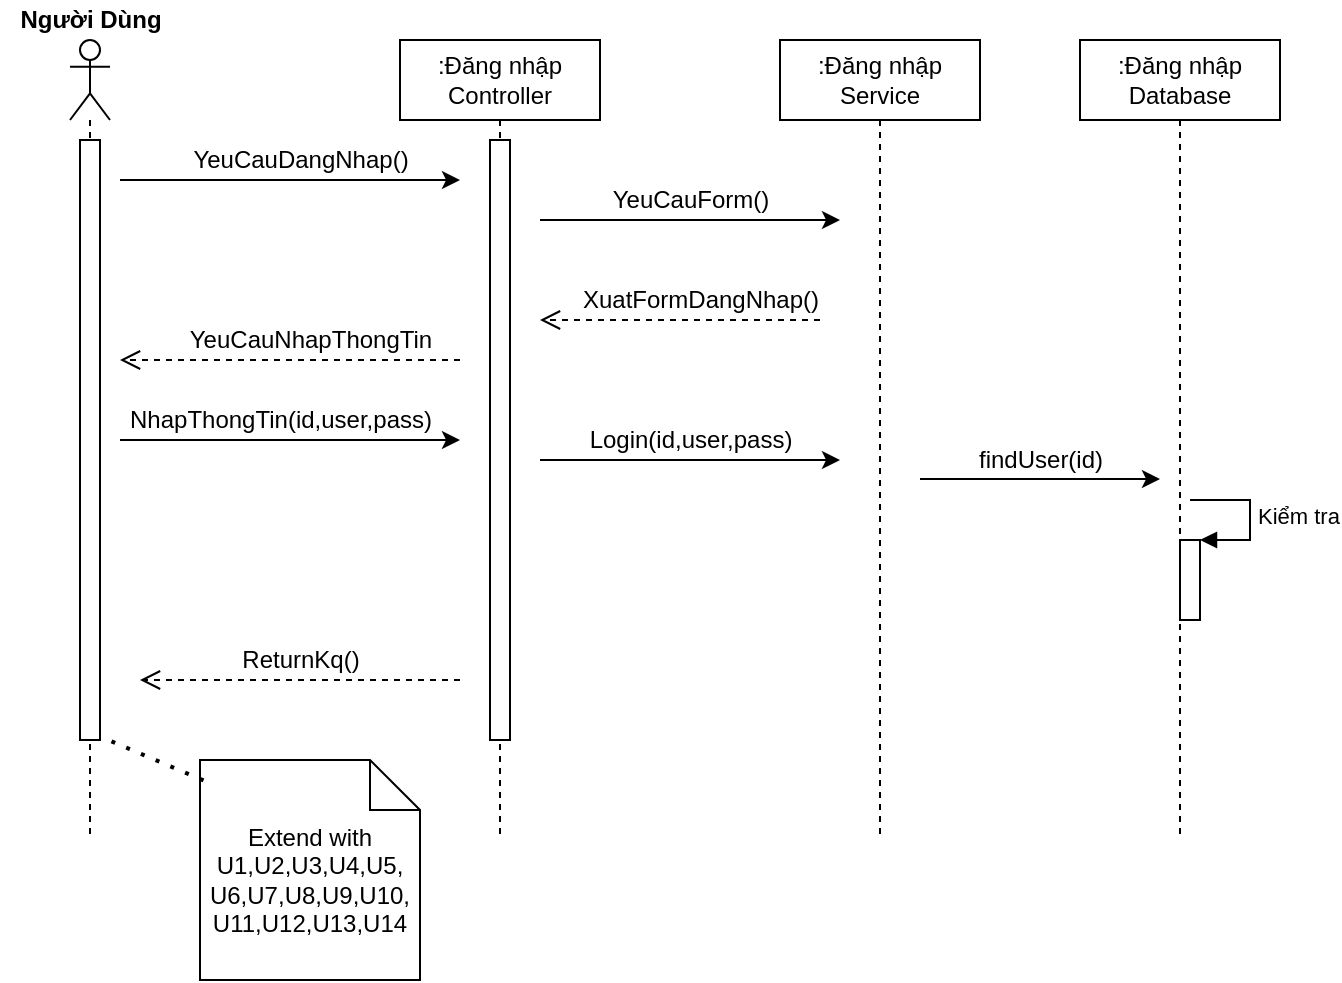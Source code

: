 <mxfile version="15.9.4" type="github"><diagram id="W_0u3TCXlt2y3ElXl8L4" name="Page-1"><mxGraphModel dx="2105" dy="547" grid="1" gridSize="10" guides="1" tooltips="1" connect="1" arrows="1" fold="1" page="1" pageScale="1" pageWidth="827" pageHeight="1169" math="0" shadow="0"><root><mxCell id="0"/><mxCell id="1" parent="0"/><mxCell id="emeGWKnOM9Sui3QthaXl-1" value="" style="shape=umlLifeline;participant=umlActor;perimeter=lifelinePerimeter;whiteSpace=wrap;html=1;container=1;collapsible=0;recursiveResize=0;verticalAlign=top;spacingTop=36;outlineConnect=0;" vertex="1" parent="1"><mxGeometry x="25" y="40" width="20" height="400" as="geometry"/></mxCell><mxCell id="emeGWKnOM9Sui3QthaXl-7" value="" style="html=1;points=[];perimeter=orthogonalPerimeter;" vertex="1" parent="emeGWKnOM9Sui3QthaXl-1"><mxGeometry x="5" y="50" width="10" height="300" as="geometry"/></mxCell><mxCell id="emeGWKnOM9Sui3QthaXl-2" value="&lt;b&gt;Người Dùng&lt;/b&gt;" style="text;html=1;align=center;verticalAlign=middle;resizable=0;points=[];autosize=1;strokeColor=none;fillColor=none;" vertex="1" parent="1"><mxGeometry x="-10" y="20" width="90" height="20" as="geometry"/></mxCell><mxCell id="emeGWKnOM9Sui3QthaXl-3" value=":Đăng nhập&lt;br&gt;Controller" style="shape=umlLifeline;perimeter=lifelinePerimeter;whiteSpace=wrap;html=1;container=1;collapsible=0;recursiveResize=0;outlineConnect=0;" vertex="1" parent="1"><mxGeometry x="190" y="40" width="100" height="400" as="geometry"/></mxCell><mxCell id="emeGWKnOM9Sui3QthaXl-8" value="" style="html=1;points=[];perimeter=orthogonalPerimeter;" vertex="1" parent="emeGWKnOM9Sui3QthaXl-3"><mxGeometry x="45" y="50" width="10" height="300" as="geometry"/></mxCell><mxCell id="emeGWKnOM9Sui3QthaXl-4" value=":Đăng nhập&lt;br&gt;Service" style="shape=umlLifeline;perimeter=lifelinePerimeter;whiteSpace=wrap;html=1;container=1;collapsible=0;recursiveResize=0;outlineConnect=0;" vertex="1" parent="1"><mxGeometry x="380" y="40" width="100" height="400" as="geometry"/></mxCell><mxCell id="emeGWKnOM9Sui3QthaXl-5" value=":Đăng nhập&lt;br&gt;Database" style="shape=umlLifeline;perimeter=lifelinePerimeter;whiteSpace=wrap;html=1;container=1;collapsible=0;recursiveResize=0;outlineConnect=0;" vertex="1" parent="1"><mxGeometry x="530" y="40" width="100" height="400" as="geometry"/></mxCell><mxCell id="emeGWKnOM9Sui3QthaXl-15" value="" style="html=1;points=[];perimeter=orthogonalPerimeter;" vertex="1" parent="emeGWKnOM9Sui3QthaXl-5"><mxGeometry x="50" y="250" width="10" height="40" as="geometry"/></mxCell><mxCell id="emeGWKnOM9Sui3QthaXl-16" value="Kiểm tra" style="edgeStyle=orthogonalEdgeStyle;html=1;align=left;spacingLeft=2;endArrow=block;rounded=0;entryX=1;entryY=0;" edge="1" target="emeGWKnOM9Sui3QthaXl-15" parent="emeGWKnOM9Sui3QthaXl-5"><mxGeometry relative="1" as="geometry"><mxPoint x="55" y="230" as="sourcePoint"/><Array as="points"><mxPoint x="85" y="230"/></Array></mxGeometry></mxCell><mxCell id="emeGWKnOM9Sui3QthaXl-6" value="" style="endArrow=classic;html=1;rounded=0;" edge="1" parent="1"><mxGeometry width="50" height="50" relative="1" as="geometry"><mxPoint x="50" y="110" as="sourcePoint"/><mxPoint x="220" y="110" as="targetPoint"/></mxGeometry></mxCell><mxCell id="emeGWKnOM9Sui3QthaXl-9" value="" style="endArrow=classic;html=1;rounded=0;" edge="1" parent="1"><mxGeometry width="50" height="50" relative="1" as="geometry"><mxPoint x="260" y="130" as="sourcePoint"/><mxPoint x="410" y="130" as="targetPoint"/></mxGeometry></mxCell><mxCell id="emeGWKnOM9Sui3QthaXl-10" value="" style="html=1;verticalAlign=bottom;endArrow=open;dashed=1;endSize=8;rounded=0;" edge="1" parent="1"><mxGeometry relative="1" as="geometry"><mxPoint x="400" y="180" as="sourcePoint"/><mxPoint x="260" y="180" as="targetPoint"/></mxGeometry></mxCell><mxCell id="emeGWKnOM9Sui3QthaXl-11" value="" style="html=1;verticalAlign=bottom;endArrow=open;dashed=1;endSize=8;rounded=0;" edge="1" parent="1"><mxGeometry relative="1" as="geometry"><mxPoint x="220" y="200" as="sourcePoint"/><mxPoint x="50" y="200" as="targetPoint"/></mxGeometry></mxCell><mxCell id="emeGWKnOM9Sui3QthaXl-12" value="" style="endArrow=classic;html=1;rounded=0;" edge="1" parent="1"><mxGeometry width="50" height="50" relative="1" as="geometry"><mxPoint x="50" y="240" as="sourcePoint"/><mxPoint x="220" y="240" as="targetPoint"/></mxGeometry></mxCell><mxCell id="emeGWKnOM9Sui3QthaXl-13" value="" style="endArrow=classic;html=1;rounded=0;" edge="1" parent="1"><mxGeometry width="50" height="50" relative="1" as="geometry"><mxPoint x="260" y="250" as="sourcePoint"/><mxPoint x="410" y="250" as="targetPoint"/></mxGeometry></mxCell><mxCell id="emeGWKnOM9Sui3QthaXl-14" value="" style="endArrow=classic;html=1;rounded=0;" edge="1" parent="1"><mxGeometry width="50" height="50" relative="1" as="geometry"><mxPoint x="450" y="259.5" as="sourcePoint"/><mxPoint x="570" y="259.5" as="targetPoint"/></mxGeometry></mxCell><mxCell id="emeGWKnOM9Sui3QthaXl-20" value="YeuCauDangNhap()" style="text;html=1;align=center;verticalAlign=middle;resizable=0;points=[];autosize=1;strokeColor=none;fillColor=none;" vertex="1" parent="1"><mxGeometry x="80" y="90" width="120" height="20" as="geometry"/></mxCell><mxCell id="emeGWKnOM9Sui3QthaXl-21" value="YeuCauForm()" style="text;html=1;align=center;verticalAlign=middle;resizable=0;points=[];autosize=1;strokeColor=none;fillColor=none;" vertex="1" parent="1"><mxGeometry x="290" y="110" width="90" height="20" as="geometry"/></mxCell><mxCell id="emeGWKnOM9Sui3QthaXl-22" value="XuatFormDangNhap()" style="text;html=1;align=center;verticalAlign=middle;resizable=0;points=[];autosize=1;strokeColor=none;fillColor=none;" vertex="1" parent="1"><mxGeometry x="275" y="160" width="130" height="20" as="geometry"/></mxCell><mxCell id="emeGWKnOM9Sui3QthaXl-23" value="YeuCauNhapThongTin" style="text;html=1;align=center;verticalAlign=middle;resizable=0;points=[];autosize=1;strokeColor=none;fillColor=none;" vertex="1" parent="1"><mxGeometry x="75" y="180" width="140" height="20" as="geometry"/></mxCell><mxCell id="emeGWKnOM9Sui3QthaXl-25" value="NhapThongTin(id,user,pass)" style="text;html=1;align=center;verticalAlign=middle;resizable=0;points=[];autosize=1;strokeColor=none;fillColor=none;" vertex="1" parent="1"><mxGeometry x="45" y="220" width="170" height="20" as="geometry"/></mxCell><mxCell id="emeGWKnOM9Sui3QthaXl-29" value="Login(id,user,pass)" style="text;html=1;align=center;verticalAlign=middle;resizable=0;points=[];autosize=1;strokeColor=none;fillColor=none;" vertex="1" parent="1"><mxGeometry x="275" y="230" width="120" height="20" as="geometry"/></mxCell><mxCell id="emeGWKnOM9Sui3QthaXl-30" value="findUser(id)" style="text;html=1;align=center;verticalAlign=middle;resizable=0;points=[];autosize=1;strokeColor=none;fillColor=none;" vertex="1" parent="1"><mxGeometry x="470" y="240" width="80" height="20" as="geometry"/></mxCell><mxCell id="emeGWKnOM9Sui3QthaXl-19" value="" style="html=1;verticalAlign=bottom;endArrow=open;dashed=1;endSize=8;rounded=0;" edge="1" parent="1"><mxGeometry relative="1" as="geometry"><mxPoint x="220" y="360" as="sourcePoint"/><mxPoint x="60" y="360" as="targetPoint"/></mxGeometry></mxCell><mxCell id="emeGWKnOM9Sui3QthaXl-33" value="ReturnKq()" style="text;html=1;align=center;verticalAlign=middle;resizable=0;points=[];autosize=1;strokeColor=none;fillColor=none;" vertex="1" parent="1"><mxGeometry x="105" y="340" width="70" height="20" as="geometry"/></mxCell><mxCell id="emeGWKnOM9Sui3QthaXl-36" value="Extend with U1,U2,U3,U4,U5,&lt;br&gt;U6,U7,U8,U9,U10,&lt;br&gt;U11,U12,U13,U14" style="shape=note2;boundedLbl=1;whiteSpace=wrap;html=1;size=25;verticalAlign=top;align=center;" vertex="1" parent="1"><mxGeometry x="90" y="400" width="110" height="110" as="geometry"/></mxCell><mxCell id="emeGWKnOM9Sui3QthaXl-38" value="" style="endArrow=none;dashed=1;html=1;dashPattern=1 3;strokeWidth=2;rounded=0;entryX=1.06;entryY=0.995;entryDx=0;entryDy=0;entryPerimeter=0;exitX=0.016;exitY=0.093;exitDx=0;exitDy=0;exitPerimeter=0;" edge="1" parent="1" source="emeGWKnOM9Sui3QthaXl-36" target="emeGWKnOM9Sui3QthaXl-7"><mxGeometry width="50" height="50" relative="1" as="geometry"><mxPoint x="50" y="480" as="sourcePoint"/><mxPoint x="100" y="430" as="targetPoint"/></mxGeometry></mxCell></root></mxGraphModel></diagram></mxfile>